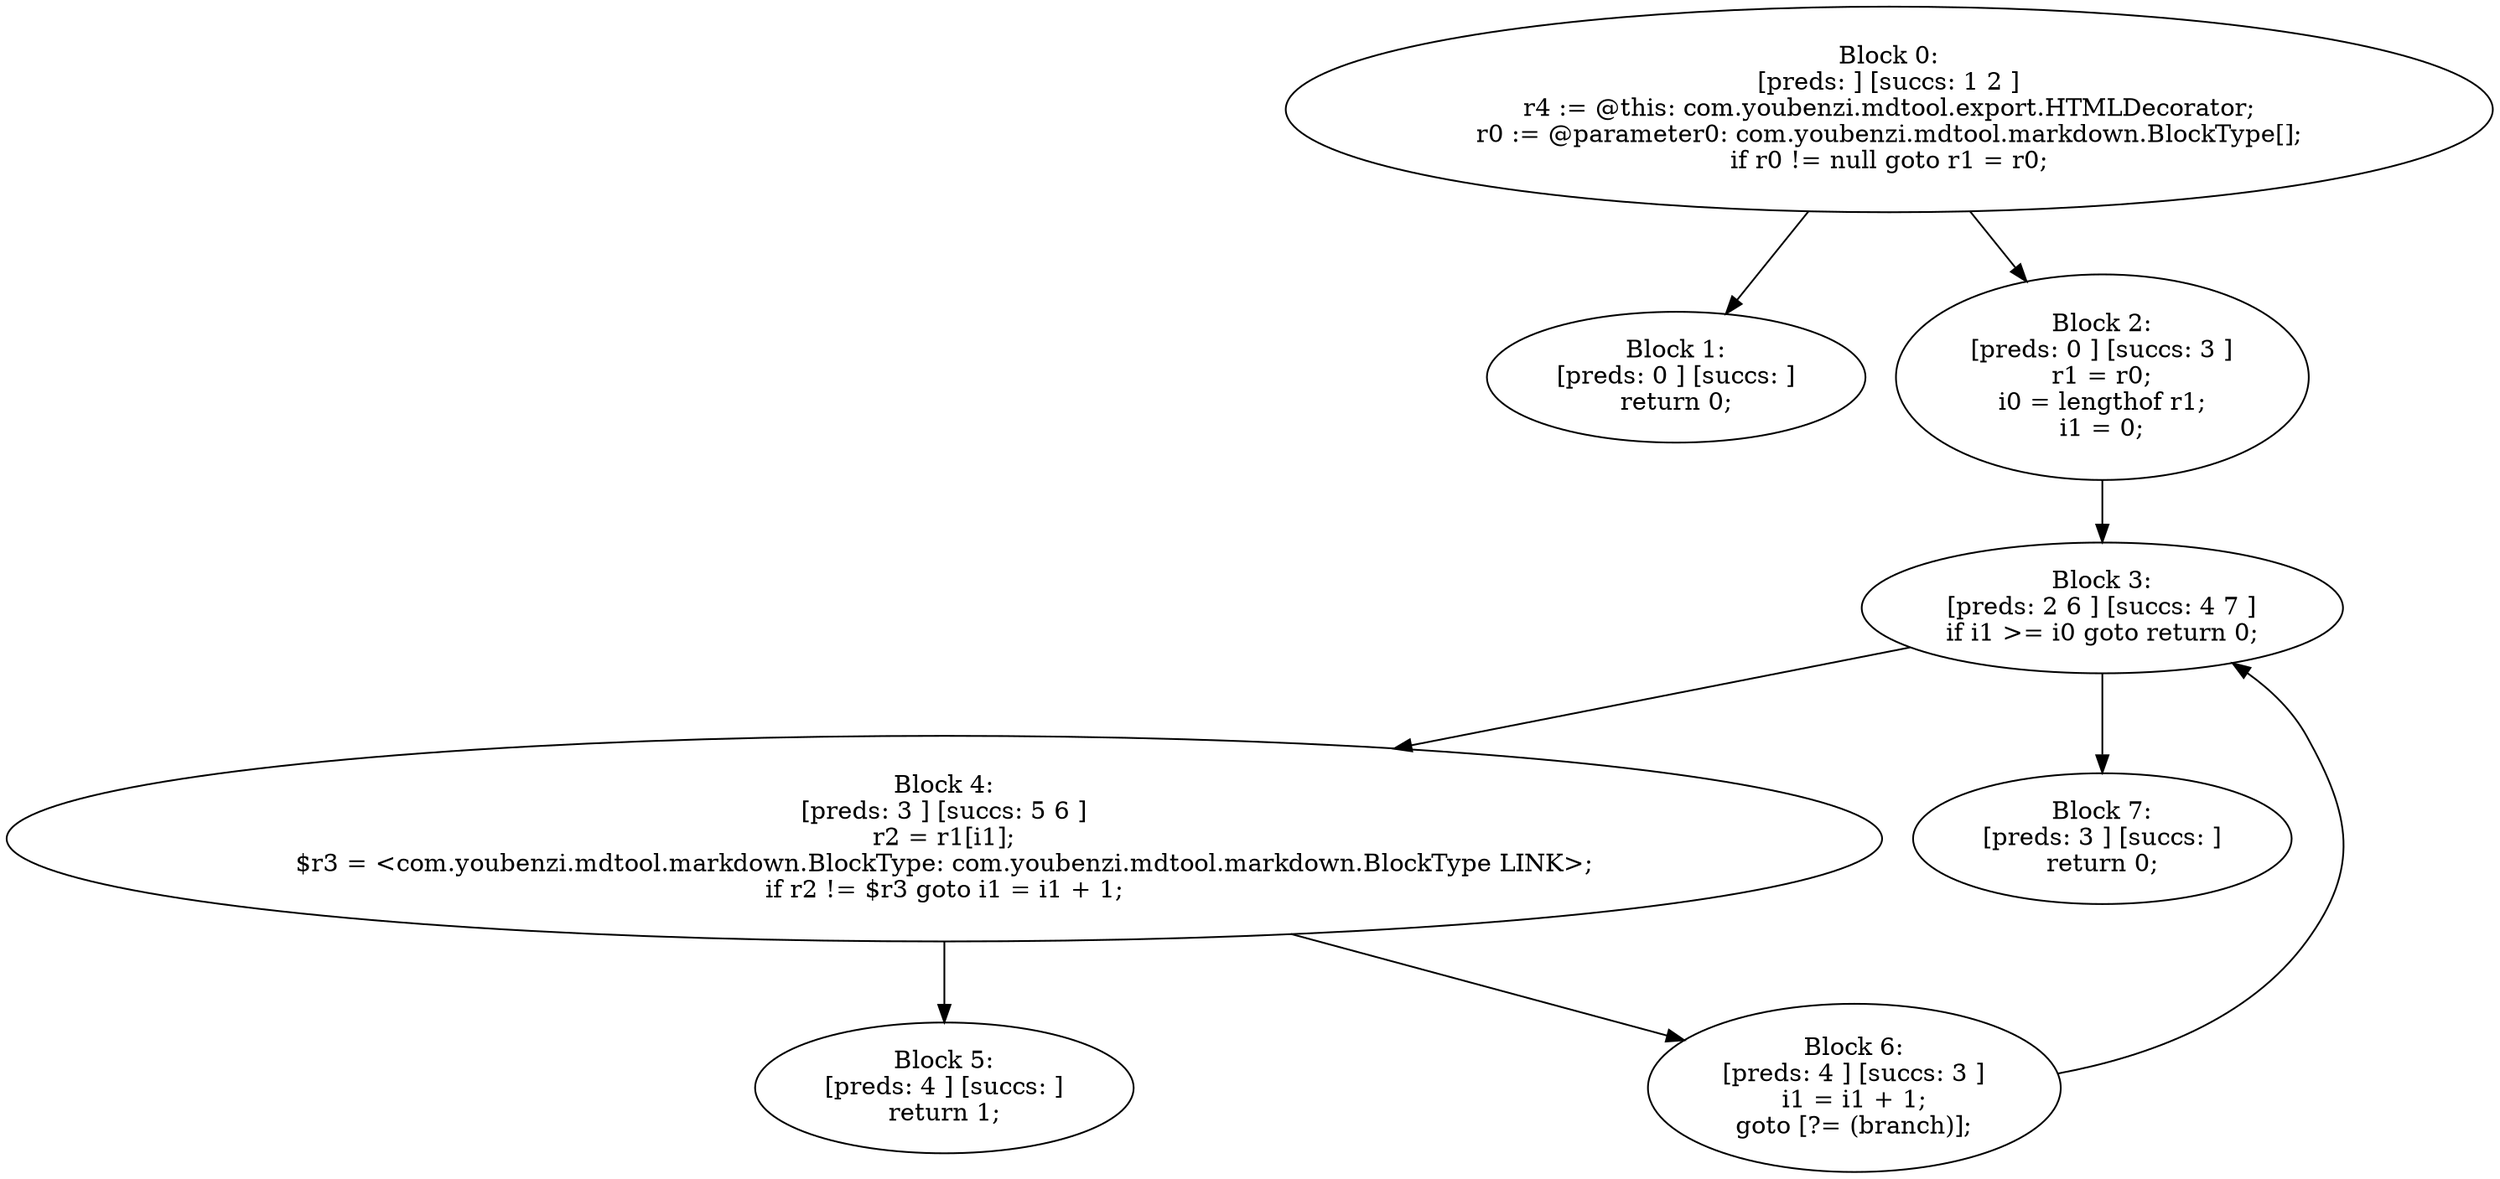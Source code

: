 digraph "unitGraph" {
    "Block 0:
[preds: ] [succs: 1 2 ]
r4 := @this: com.youbenzi.mdtool.export.HTMLDecorator;
r0 := @parameter0: com.youbenzi.mdtool.markdown.BlockType[];
if r0 != null goto r1 = r0;
"
    "Block 1:
[preds: 0 ] [succs: ]
return 0;
"
    "Block 2:
[preds: 0 ] [succs: 3 ]
r1 = r0;
i0 = lengthof r1;
i1 = 0;
"
    "Block 3:
[preds: 2 6 ] [succs: 4 7 ]
if i1 >= i0 goto return 0;
"
    "Block 4:
[preds: 3 ] [succs: 5 6 ]
r2 = r1[i1];
$r3 = <com.youbenzi.mdtool.markdown.BlockType: com.youbenzi.mdtool.markdown.BlockType LINK>;
if r2 != $r3 goto i1 = i1 + 1;
"
    "Block 5:
[preds: 4 ] [succs: ]
return 1;
"
    "Block 6:
[preds: 4 ] [succs: 3 ]
i1 = i1 + 1;
goto [?= (branch)];
"
    "Block 7:
[preds: 3 ] [succs: ]
return 0;
"
    "Block 0:
[preds: ] [succs: 1 2 ]
r4 := @this: com.youbenzi.mdtool.export.HTMLDecorator;
r0 := @parameter0: com.youbenzi.mdtool.markdown.BlockType[];
if r0 != null goto r1 = r0;
"->"Block 1:
[preds: 0 ] [succs: ]
return 0;
";
    "Block 0:
[preds: ] [succs: 1 2 ]
r4 := @this: com.youbenzi.mdtool.export.HTMLDecorator;
r0 := @parameter0: com.youbenzi.mdtool.markdown.BlockType[];
if r0 != null goto r1 = r0;
"->"Block 2:
[preds: 0 ] [succs: 3 ]
r1 = r0;
i0 = lengthof r1;
i1 = 0;
";
    "Block 2:
[preds: 0 ] [succs: 3 ]
r1 = r0;
i0 = lengthof r1;
i1 = 0;
"->"Block 3:
[preds: 2 6 ] [succs: 4 7 ]
if i1 >= i0 goto return 0;
";
    "Block 3:
[preds: 2 6 ] [succs: 4 7 ]
if i1 >= i0 goto return 0;
"->"Block 4:
[preds: 3 ] [succs: 5 6 ]
r2 = r1[i1];
$r3 = <com.youbenzi.mdtool.markdown.BlockType: com.youbenzi.mdtool.markdown.BlockType LINK>;
if r2 != $r3 goto i1 = i1 + 1;
";
    "Block 3:
[preds: 2 6 ] [succs: 4 7 ]
if i1 >= i0 goto return 0;
"->"Block 7:
[preds: 3 ] [succs: ]
return 0;
";
    "Block 4:
[preds: 3 ] [succs: 5 6 ]
r2 = r1[i1];
$r3 = <com.youbenzi.mdtool.markdown.BlockType: com.youbenzi.mdtool.markdown.BlockType LINK>;
if r2 != $r3 goto i1 = i1 + 1;
"->"Block 5:
[preds: 4 ] [succs: ]
return 1;
";
    "Block 4:
[preds: 3 ] [succs: 5 6 ]
r2 = r1[i1];
$r3 = <com.youbenzi.mdtool.markdown.BlockType: com.youbenzi.mdtool.markdown.BlockType LINK>;
if r2 != $r3 goto i1 = i1 + 1;
"->"Block 6:
[preds: 4 ] [succs: 3 ]
i1 = i1 + 1;
goto [?= (branch)];
";
    "Block 6:
[preds: 4 ] [succs: 3 ]
i1 = i1 + 1;
goto [?= (branch)];
"->"Block 3:
[preds: 2 6 ] [succs: 4 7 ]
if i1 >= i0 goto return 0;
";
}

